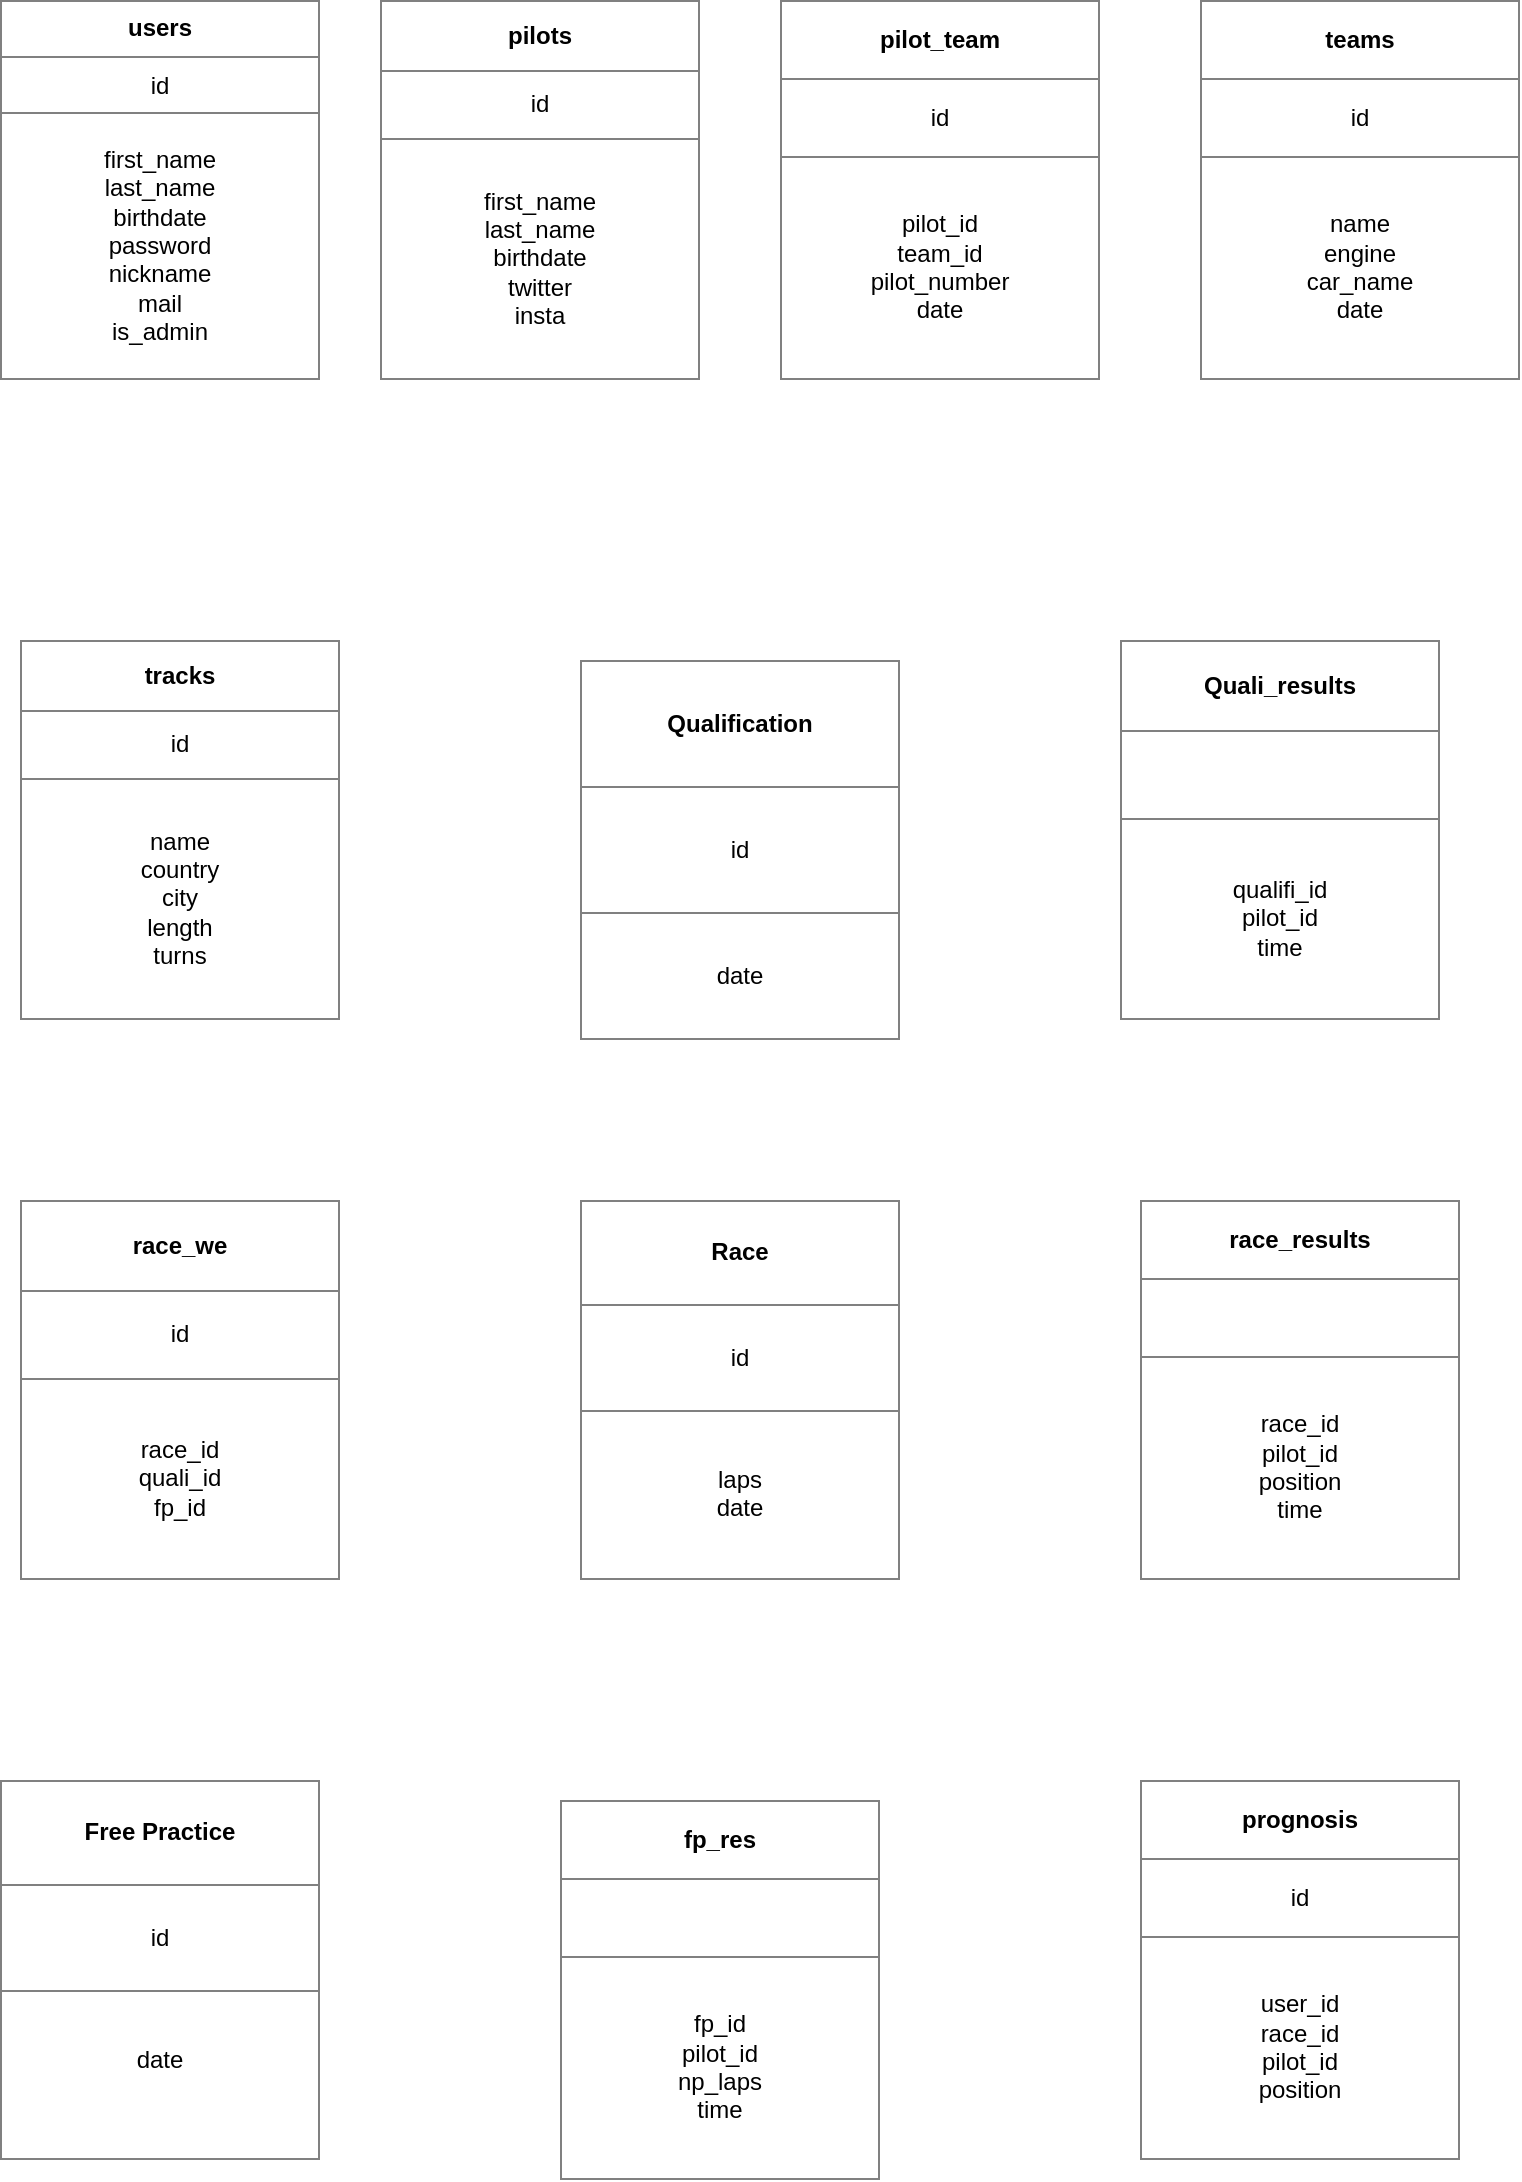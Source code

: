 <mxfile version="12.9.10" type="device"><diagram id="zQZaJZH5et5urHRRD3Zb" name="Page-1"><mxGraphModel dx="700" dy="833" grid="1" gridSize="10" guides="1" tooltips="1" connect="1" arrows="1" fold="1" page="1" pageScale="1" pageWidth="827" pageHeight="1169" math="0" shadow="0"><root><mxCell id="0"/><mxCell id="1" parent="0"/><mxCell id="Xyptbl-YBqAfGsYxMHBt-1" value="&lt;table border=&quot;1&quot; width=&quot;100%&quot; cellpadding=&quot;4&quot; style=&quot;width: 100% ; height: 100% ; border-collapse: collapse&quot;&gt;&lt;tbody&gt;&lt;tr&gt;&lt;th align=&quot;center&quot;&gt;&lt;b&gt;users&lt;/b&gt;&lt;/th&gt;&lt;/tr&gt;&lt;tr&gt;&lt;td align=&quot;center&quot;&gt;id&lt;/td&gt;&lt;/tr&gt;&lt;tr&gt;&lt;td align=&quot;center&quot;&gt;first_name&lt;br&gt;last_name&lt;br&gt;birthdate&lt;br&gt;password&lt;br&gt;nickname&lt;br&gt;mail&lt;br&gt;is_admin&lt;/td&gt;&lt;/tr&gt;&lt;/tbody&gt;&lt;/table&gt;" style="text;html=1;strokeColor=none;fillColor=none;overflow=fill;" parent="1" vertex="1"><mxGeometry x="40" y="30" width="160" height="190" as="geometry"/></mxCell><mxCell id="Xyptbl-YBqAfGsYxMHBt-2" value="&lt;table border=&quot;1&quot; width=&quot;100%&quot; cellpadding=&quot;4&quot; style=&quot;width: 100% ; height: 100% ; border-collapse: collapse&quot;&gt;&lt;tbody&gt;&lt;tr&gt;&lt;th align=&quot;center&quot;&gt;pilots&lt;/th&gt;&lt;/tr&gt;&lt;tr&gt;&lt;td align=&quot;center&quot;&gt;id&lt;/td&gt;&lt;/tr&gt;&lt;tr&gt;&lt;td align=&quot;center&quot;&gt;first_name&lt;br&gt;last_name&lt;br&gt;birthdate&lt;br&gt;twitter&lt;br&gt;insta&lt;br&gt;&lt;/td&gt;&lt;/tr&gt;&lt;/tbody&gt;&lt;/table&gt;" style="text;html=1;strokeColor=none;fillColor=none;overflow=fill;" parent="1" vertex="1"><mxGeometry x="230" y="30" width="160" height="190" as="geometry"/></mxCell><mxCell id="Xyptbl-YBqAfGsYxMHBt-3" value="&lt;table border=&quot;1&quot; width=&quot;100%&quot; cellpadding=&quot;4&quot; style=&quot;width: 100% ; height: 100% ; border-collapse: collapse&quot;&gt;&lt;tbody&gt;&lt;tr&gt;&lt;th align=&quot;center&quot;&gt;prognosis&lt;/th&gt;&lt;/tr&gt;&lt;tr&gt;&lt;td align=&quot;center&quot;&gt;id&lt;br&gt;&lt;/td&gt;&lt;/tr&gt;&lt;tr&gt;&lt;td align=&quot;center&quot;&gt;user_id&lt;br&gt;race_id&lt;br&gt;pilot_id&lt;br&gt;position&lt;/td&gt;&lt;/tr&gt;&lt;/tbody&gt;&lt;/table&gt;" style="text;html=1;strokeColor=none;fillColor=none;overflow=fill;" parent="1" vertex="1"><mxGeometry x="610" y="920" width="160" height="190" as="geometry"/></mxCell><mxCell id="Xyptbl-YBqAfGsYxMHBt-4" value="&lt;table border=&quot;1&quot; width=&quot;100%&quot; cellpadding=&quot;4&quot; style=&quot;width: 100% ; height: 100% ; border-collapse: collapse&quot;&gt;&lt;tbody&gt;&lt;tr&gt;&lt;th align=&quot;center&quot;&gt;tracks&lt;/th&gt;&lt;/tr&gt;&lt;tr&gt;&lt;td align=&quot;center&quot;&gt;id&lt;/td&gt;&lt;/tr&gt;&lt;tr&gt;&lt;td align=&quot;center&quot;&gt;name&lt;br&gt;country&lt;br&gt;city&lt;br&gt;length&lt;br&gt;turns&lt;/td&gt;&lt;/tr&gt;&lt;/tbody&gt;&lt;/table&gt;" style="text;html=1;strokeColor=none;fillColor=none;overflow=fill;" parent="1" vertex="1"><mxGeometry x="50" y="350" width="160" height="190" as="geometry"/></mxCell><mxCell id="Xyptbl-YBqAfGsYxMHBt-6" value="&lt;table border=&quot;1&quot; width=&quot;100%&quot; cellpadding=&quot;4&quot; style=&quot;width: 100% ; height: 100% ; border-collapse: collapse&quot;&gt;&lt;tbody&gt;&lt;tr&gt;&lt;th align=&quot;center&quot;&gt;Race&lt;/th&gt;&lt;/tr&gt;&lt;tr&gt;&lt;td align=&quot;center&quot;&gt;id&lt;/td&gt;&lt;/tr&gt;&lt;tr&gt;&lt;td align=&quot;center&quot;&gt;laps&lt;br&gt;date&lt;/td&gt;&lt;/tr&gt;&lt;/tbody&gt;&lt;/table&gt;" style="text;html=1;strokeColor=none;fillColor=none;overflow=fill;" parent="1" vertex="1"><mxGeometry x="330" y="630" width="160" height="190" as="geometry"/></mxCell><mxCell id="Xyptbl-YBqAfGsYxMHBt-7" value="&lt;table border=&quot;1&quot; width=&quot;100%&quot; cellpadding=&quot;4&quot; style=&quot;width: 100% ; height: 100% ; border-collapse: collapse&quot;&gt;&lt;tbody&gt;&lt;tr&gt;&lt;th align=&quot;center&quot;&gt;Qualification&lt;/th&gt;&lt;/tr&gt;&lt;tr&gt;&lt;td align=&quot;center&quot;&gt;id&lt;/td&gt;&lt;/tr&gt;&lt;tr&gt;&lt;td align=&quot;center&quot;&gt;date&lt;br&gt;&lt;/td&gt;&lt;/tr&gt;&lt;/tbody&gt;&lt;/table&gt;" style="text;html=1;strokeColor=none;fillColor=none;overflow=fill;" parent="1" vertex="1"><mxGeometry x="330" y="360" width="160" height="190" as="geometry"/></mxCell><mxCell id="Xyptbl-YBqAfGsYxMHBt-10" value="&lt;table border=&quot;1&quot; width=&quot;100%&quot; cellpadding=&quot;4&quot; style=&quot;width: 100% ; height: 100% ; border-collapse: collapse&quot;&gt;&lt;tbody&gt;&lt;tr&gt;&lt;th align=&quot;center&quot;&gt;Quali_results&lt;/th&gt;&lt;/tr&gt;&lt;tr&gt;&lt;td align=&quot;center&quot;&gt;&lt;br&gt;&lt;/td&gt;&lt;/tr&gt;&lt;tr&gt;&lt;td align=&quot;center&quot;&gt;qualifi_id&lt;br&gt;pilot_id&lt;br&gt;time&lt;/td&gt;&lt;/tr&gt;&lt;/tbody&gt;&lt;/table&gt;" style="text;html=1;strokeColor=none;fillColor=none;overflow=fill;" parent="1" vertex="1"><mxGeometry x="600" y="350" width="160" height="190" as="geometry"/></mxCell><mxCell id="Xyptbl-YBqAfGsYxMHBt-11" value="&lt;table border=&quot;1&quot; width=&quot;100%&quot; cellpadding=&quot;4&quot; style=&quot;width: 100% ; height: 100% ; border-collapse: collapse&quot;&gt;&lt;tbody&gt;&lt;tr&gt;&lt;th align=&quot;center&quot;&gt;pilot_team&lt;/th&gt;&lt;/tr&gt;&lt;tr&gt;&lt;td align=&quot;center&quot;&gt;id&lt;/td&gt;&lt;/tr&gt;&lt;tr&gt;&lt;td align=&quot;center&quot;&gt;pilot_id&lt;br&gt;team_id&lt;br&gt;pilot_number&lt;br&gt;date&lt;/td&gt;&lt;/tr&gt;&lt;/tbody&gt;&lt;/table&gt;" style="text;html=1;strokeColor=none;fillColor=none;overflow=fill;" parent="1" vertex="1"><mxGeometry x="430" y="30" width="160" height="190" as="geometry"/></mxCell><mxCell id="Xyptbl-YBqAfGsYxMHBt-13" value="&lt;table border=&quot;1&quot; width=&quot;100%&quot; cellpadding=&quot;4&quot; style=&quot;width: 100% ; height: 100% ; border-collapse: collapse&quot;&gt;&lt;tbody&gt;&lt;tr&gt;&lt;th align=&quot;center&quot;&gt;teams&lt;/th&gt;&lt;/tr&gt;&lt;tr&gt;&lt;td align=&quot;center&quot;&gt;id&lt;/td&gt;&lt;/tr&gt;&lt;tr&gt;&lt;td align=&quot;center&quot;&gt;name&lt;br&gt;engine&lt;br&gt;car_name&lt;br&gt;date&lt;/td&gt;&lt;/tr&gt;&lt;/tbody&gt;&lt;/table&gt;" style="text;html=1;strokeColor=none;fillColor=none;overflow=fill;" parent="1" vertex="1"><mxGeometry x="640" y="30" width="160" height="190" as="geometry"/></mxCell><mxCell id="Xyptbl-YBqAfGsYxMHBt-14" value="&lt;table border=&quot;1&quot; width=&quot;100%&quot; cellpadding=&quot;4&quot; style=&quot;width: 100% ; height: 100% ; border-collapse: collapse&quot;&gt;&lt;tbody&gt;&lt;tr&gt;&lt;th align=&quot;center&quot;&gt;race_results&lt;/th&gt;&lt;/tr&gt;&lt;tr&gt;&lt;td align=&quot;center&quot;&gt;&lt;br&gt;&lt;/td&gt;&lt;/tr&gt;&lt;tr&gt;&lt;td align=&quot;center&quot;&gt;race_id&lt;br&gt;pilot_id&lt;br&gt;position&lt;br&gt;time&lt;/td&gt;&lt;/tr&gt;&lt;/tbody&gt;&lt;/table&gt;" style="text;html=1;strokeColor=none;fillColor=none;overflow=fill;" parent="1" vertex="1"><mxGeometry x="610" y="630" width="160" height="190" as="geometry"/></mxCell><mxCell id="Xyptbl-YBqAfGsYxMHBt-15" value="&lt;table border=&quot;1&quot; width=&quot;100%&quot; cellpadding=&quot;4&quot; style=&quot;width: 100% ; height: 100% ; border-collapse: collapse&quot;&gt;&lt;tbody&gt;&lt;tr&gt;&lt;th align=&quot;center&quot;&gt;Free Practice&lt;/th&gt;&lt;/tr&gt;&lt;tr&gt;&lt;td align=&quot;center&quot;&gt;id&lt;/td&gt;&lt;/tr&gt;&lt;tr&gt;&lt;td align=&quot;center&quot;&gt;date&lt;br&gt;&lt;br&gt;&lt;/td&gt;&lt;/tr&gt;&lt;/tbody&gt;&lt;/table&gt;" style="text;html=1;strokeColor=none;fillColor=none;overflow=fill;" parent="1" vertex="1"><mxGeometry x="40" y="920" width="160" height="190" as="geometry"/></mxCell><mxCell id="Xyptbl-YBqAfGsYxMHBt-16" value="&lt;table border=&quot;1&quot; width=&quot;100%&quot; cellpadding=&quot;4&quot; style=&quot;width: 100% ; height: 100% ; border-collapse: collapse&quot;&gt;&lt;tbody&gt;&lt;tr&gt;&lt;th align=&quot;center&quot;&gt;fp_res&lt;/th&gt;&lt;/tr&gt;&lt;tr&gt;&lt;td align=&quot;center&quot;&gt;&lt;br&gt;&lt;/td&gt;&lt;/tr&gt;&lt;tr&gt;&lt;td align=&quot;center&quot;&gt;fp_id&lt;br&gt;pilot_id&lt;br&gt;np_laps&lt;br&gt;time&lt;/td&gt;&lt;/tr&gt;&lt;/tbody&gt;&lt;/table&gt;" style="text;html=1;strokeColor=none;fillColor=none;overflow=fill;" parent="1" vertex="1"><mxGeometry x="320" y="930" width="160" height="190" as="geometry"/></mxCell><mxCell id="fK0fNP5MXNWsdQrkXIW4-1" value="&lt;table border=&quot;1&quot; width=&quot;100%&quot; cellpadding=&quot;4&quot; style=&quot;width: 100% ; height: 100% ; border-collapse: collapse&quot;&gt;&lt;tbody&gt;&lt;tr&gt;&lt;th align=&quot;center&quot;&gt;race_we&lt;/th&gt;&lt;/tr&gt;&lt;tr&gt;&lt;td align=&quot;center&quot;&gt;id&lt;/td&gt;&lt;/tr&gt;&lt;tr&gt;&lt;td align=&quot;center&quot;&gt;race_id&lt;br&gt;quali_id&lt;br&gt;fp_id&lt;/td&gt;&lt;/tr&gt;&lt;/tbody&gt;&lt;/table&gt;" style="text;html=1;strokeColor=none;fillColor=none;overflow=fill;" vertex="1" parent="1"><mxGeometry x="50" y="630" width="160" height="190" as="geometry"/></mxCell></root></mxGraphModel></diagram></mxfile>